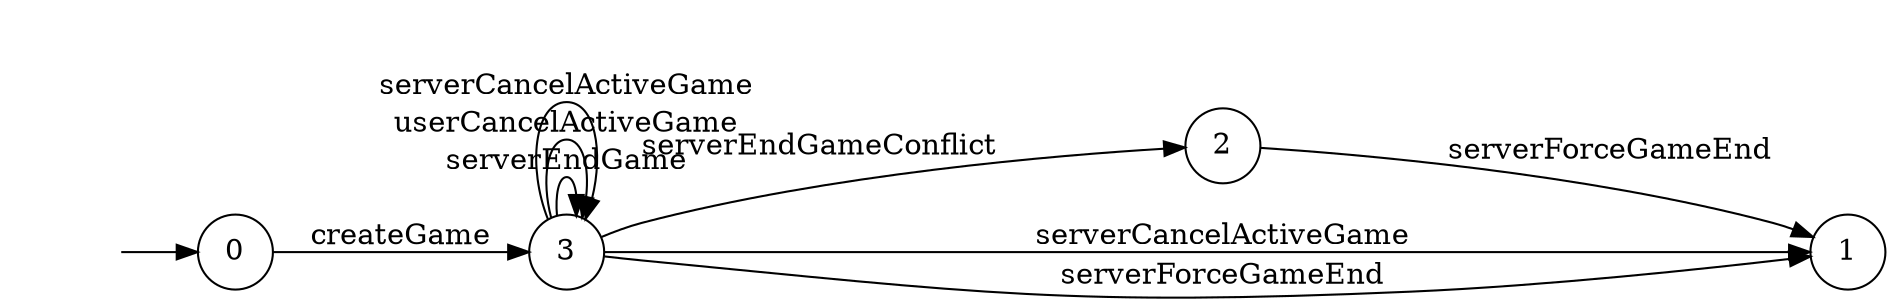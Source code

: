 digraph "./InvConPlus/Dapp-Automata-data/result//gamechannel-fix/0xa867bF8447eC6f614EA996057e3D769b76a8aa0e/GameChannel/FSM-2" {
	graph [rankdir=LR]
	"" [label="" shape=plaintext]
	3 [label=3 shape=circle]
	0 [label=0 shape=circle]
	2 [label=2 shape=circle]
	1 [label=1 shape=circle]
	"" -> 0 [label=""]
	0 -> 3 [label=createGame]
	3 -> 3 [label=serverEndGame]
	3 -> 3 [label=userCancelActiveGame]
	3 -> 3 [label=serverCancelActiveGame]
	3 -> 1 [label=serverCancelActiveGame]
	3 -> 1 [label=serverForceGameEnd]
	3 -> 2 [label=serverEndGameConflict]
	2 -> 1 [label=serverForceGameEnd]
}
